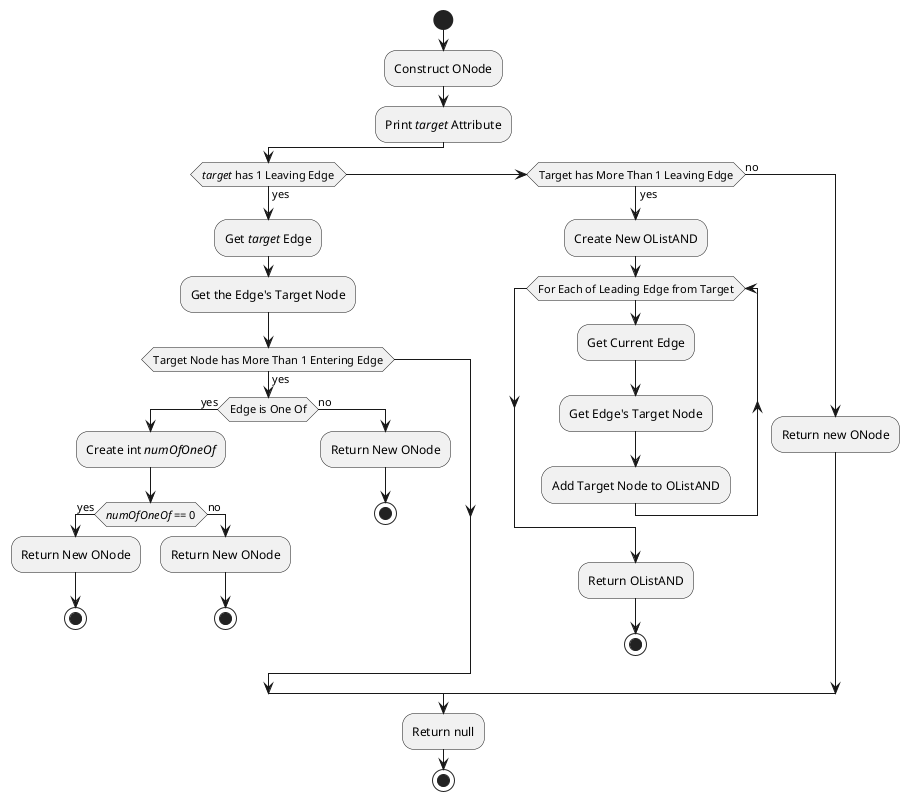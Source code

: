@startuml
start
:Construct ONode;
:Print //target// Attribute;
if(//target// has 1 Leaving Edge) then (yes)
:Get //target// Edge;
:Get the Edge's Target Node;
if(Target Node has More Than 1 Entering Edge) then (yes)
if(Edge is One Of) then (yes)
:Create int //numOfOneOf//;
if(//numOfOneOf// == 0) then (yes)
:Return New ONode;
stop
else(no)
:Return New ONode;
stop
endif
else(no)
:Return New ONode;
stop
endif
endif
elseif(Target has More Than 1 Leaving Edge) then (yes)
:Create New OListAND;
while(For Each of Leading Edge from Target)
:Get Current Edge;
:Get Edge's Target Node;
:Add Target Node to OListAND;
endwhile
:Return OListAND;
stop
else(no)
:Return new ONode;
endif
:Return null;
stop
@enduml